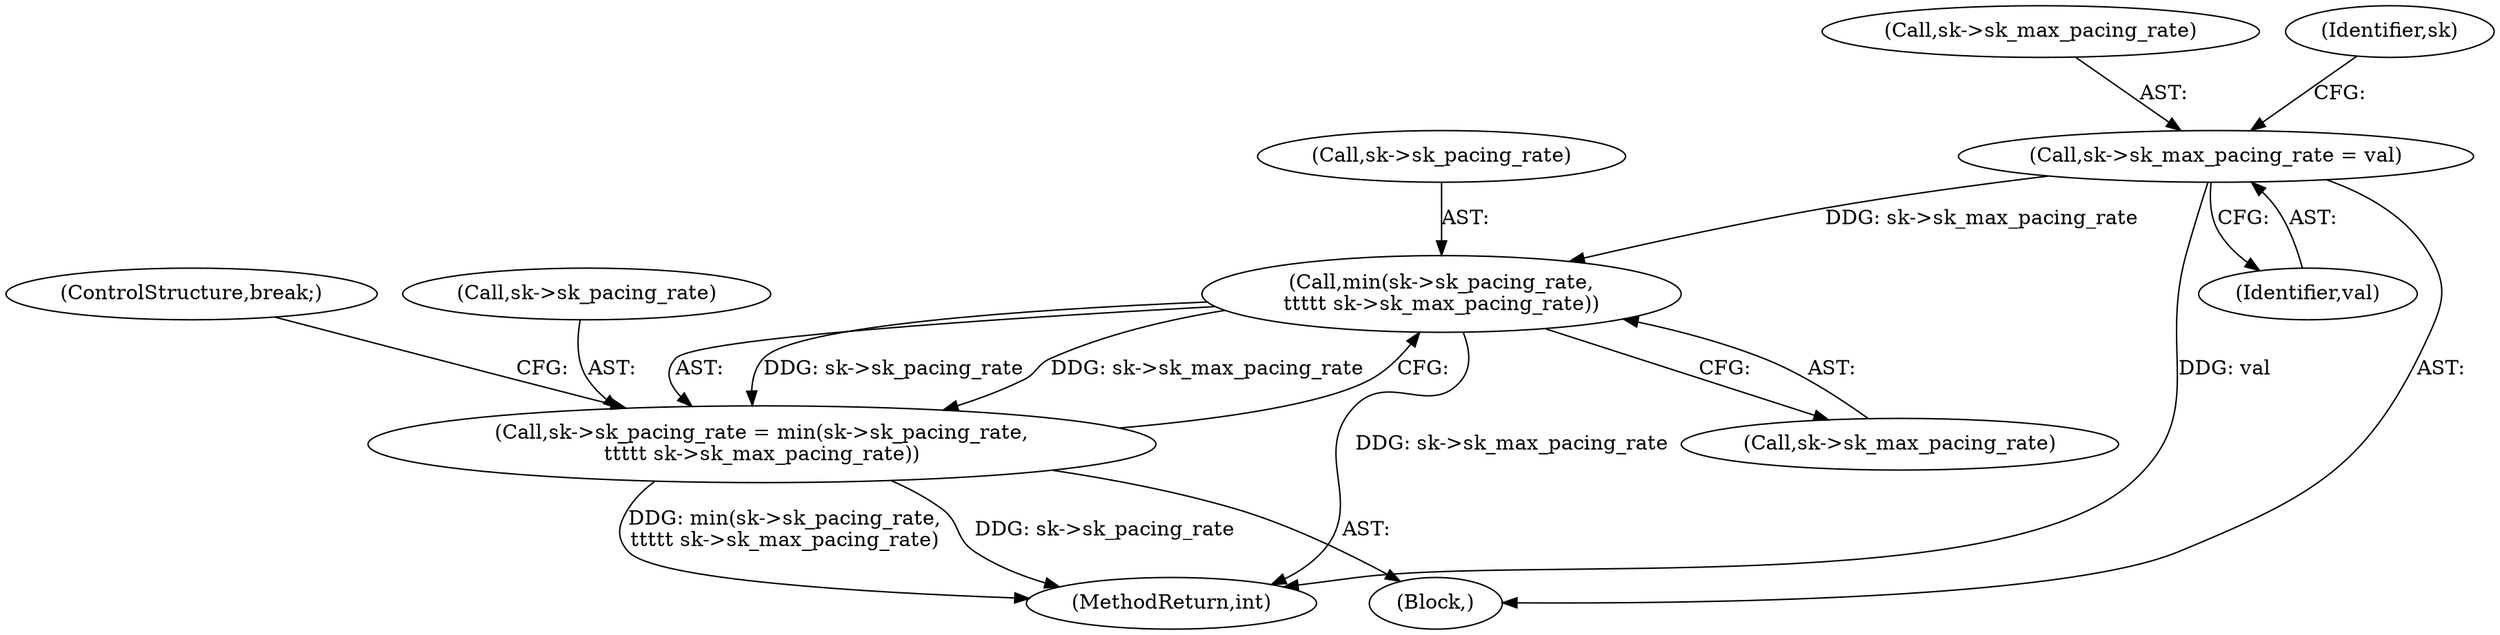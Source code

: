 digraph "0_linux_b98b0bc8c431e3ceb4b26b0dfc8db509518fb290@API" {
"1000848" [label="(Call,sk->sk_max_pacing_rate = val)"];
"1000857" [label="(Call,min(sk->sk_pacing_rate,\n\t\t\t\t\t sk->sk_max_pacing_rate))"];
"1000853" [label="(Call,sk->sk_pacing_rate = min(sk->sk_pacing_rate,\n\t\t\t\t\t sk->sk_max_pacing_rate))"];
"1000849" [label="(Call,sk->sk_max_pacing_rate)"];
"1000864" [label="(ControlStructure,break;)"];
"1000848" [label="(Call,sk->sk_max_pacing_rate = val)"];
"1000853" [label="(Call,sk->sk_pacing_rate = min(sk->sk_pacing_rate,\n\t\t\t\t\t sk->sk_max_pacing_rate))"];
"1000854" [label="(Call,sk->sk_pacing_rate)"];
"1000890" [label="(MethodReturn,int)"];
"1000855" [label="(Identifier,sk)"];
"1000857" [label="(Call,min(sk->sk_pacing_rate,\n\t\t\t\t\t sk->sk_max_pacing_rate))"];
"1000852" [label="(Identifier,val)"];
"1000163" [label="(Block,)"];
"1000858" [label="(Call,sk->sk_pacing_rate)"];
"1000861" [label="(Call,sk->sk_max_pacing_rate)"];
"1000848" -> "1000163"  [label="AST: "];
"1000848" -> "1000852"  [label="CFG: "];
"1000849" -> "1000848"  [label="AST: "];
"1000852" -> "1000848"  [label="AST: "];
"1000855" -> "1000848"  [label="CFG: "];
"1000848" -> "1000890"  [label="DDG: val"];
"1000848" -> "1000857"  [label="DDG: sk->sk_max_pacing_rate"];
"1000857" -> "1000853"  [label="AST: "];
"1000857" -> "1000861"  [label="CFG: "];
"1000858" -> "1000857"  [label="AST: "];
"1000861" -> "1000857"  [label="AST: "];
"1000853" -> "1000857"  [label="CFG: "];
"1000857" -> "1000890"  [label="DDG: sk->sk_max_pacing_rate"];
"1000857" -> "1000853"  [label="DDG: sk->sk_pacing_rate"];
"1000857" -> "1000853"  [label="DDG: sk->sk_max_pacing_rate"];
"1000853" -> "1000163"  [label="AST: "];
"1000854" -> "1000853"  [label="AST: "];
"1000864" -> "1000853"  [label="CFG: "];
"1000853" -> "1000890"  [label="DDG: min(sk->sk_pacing_rate,\n\t\t\t\t\t sk->sk_max_pacing_rate)"];
"1000853" -> "1000890"  [label="DDG: sk->sk_pacing_rate"];
}
